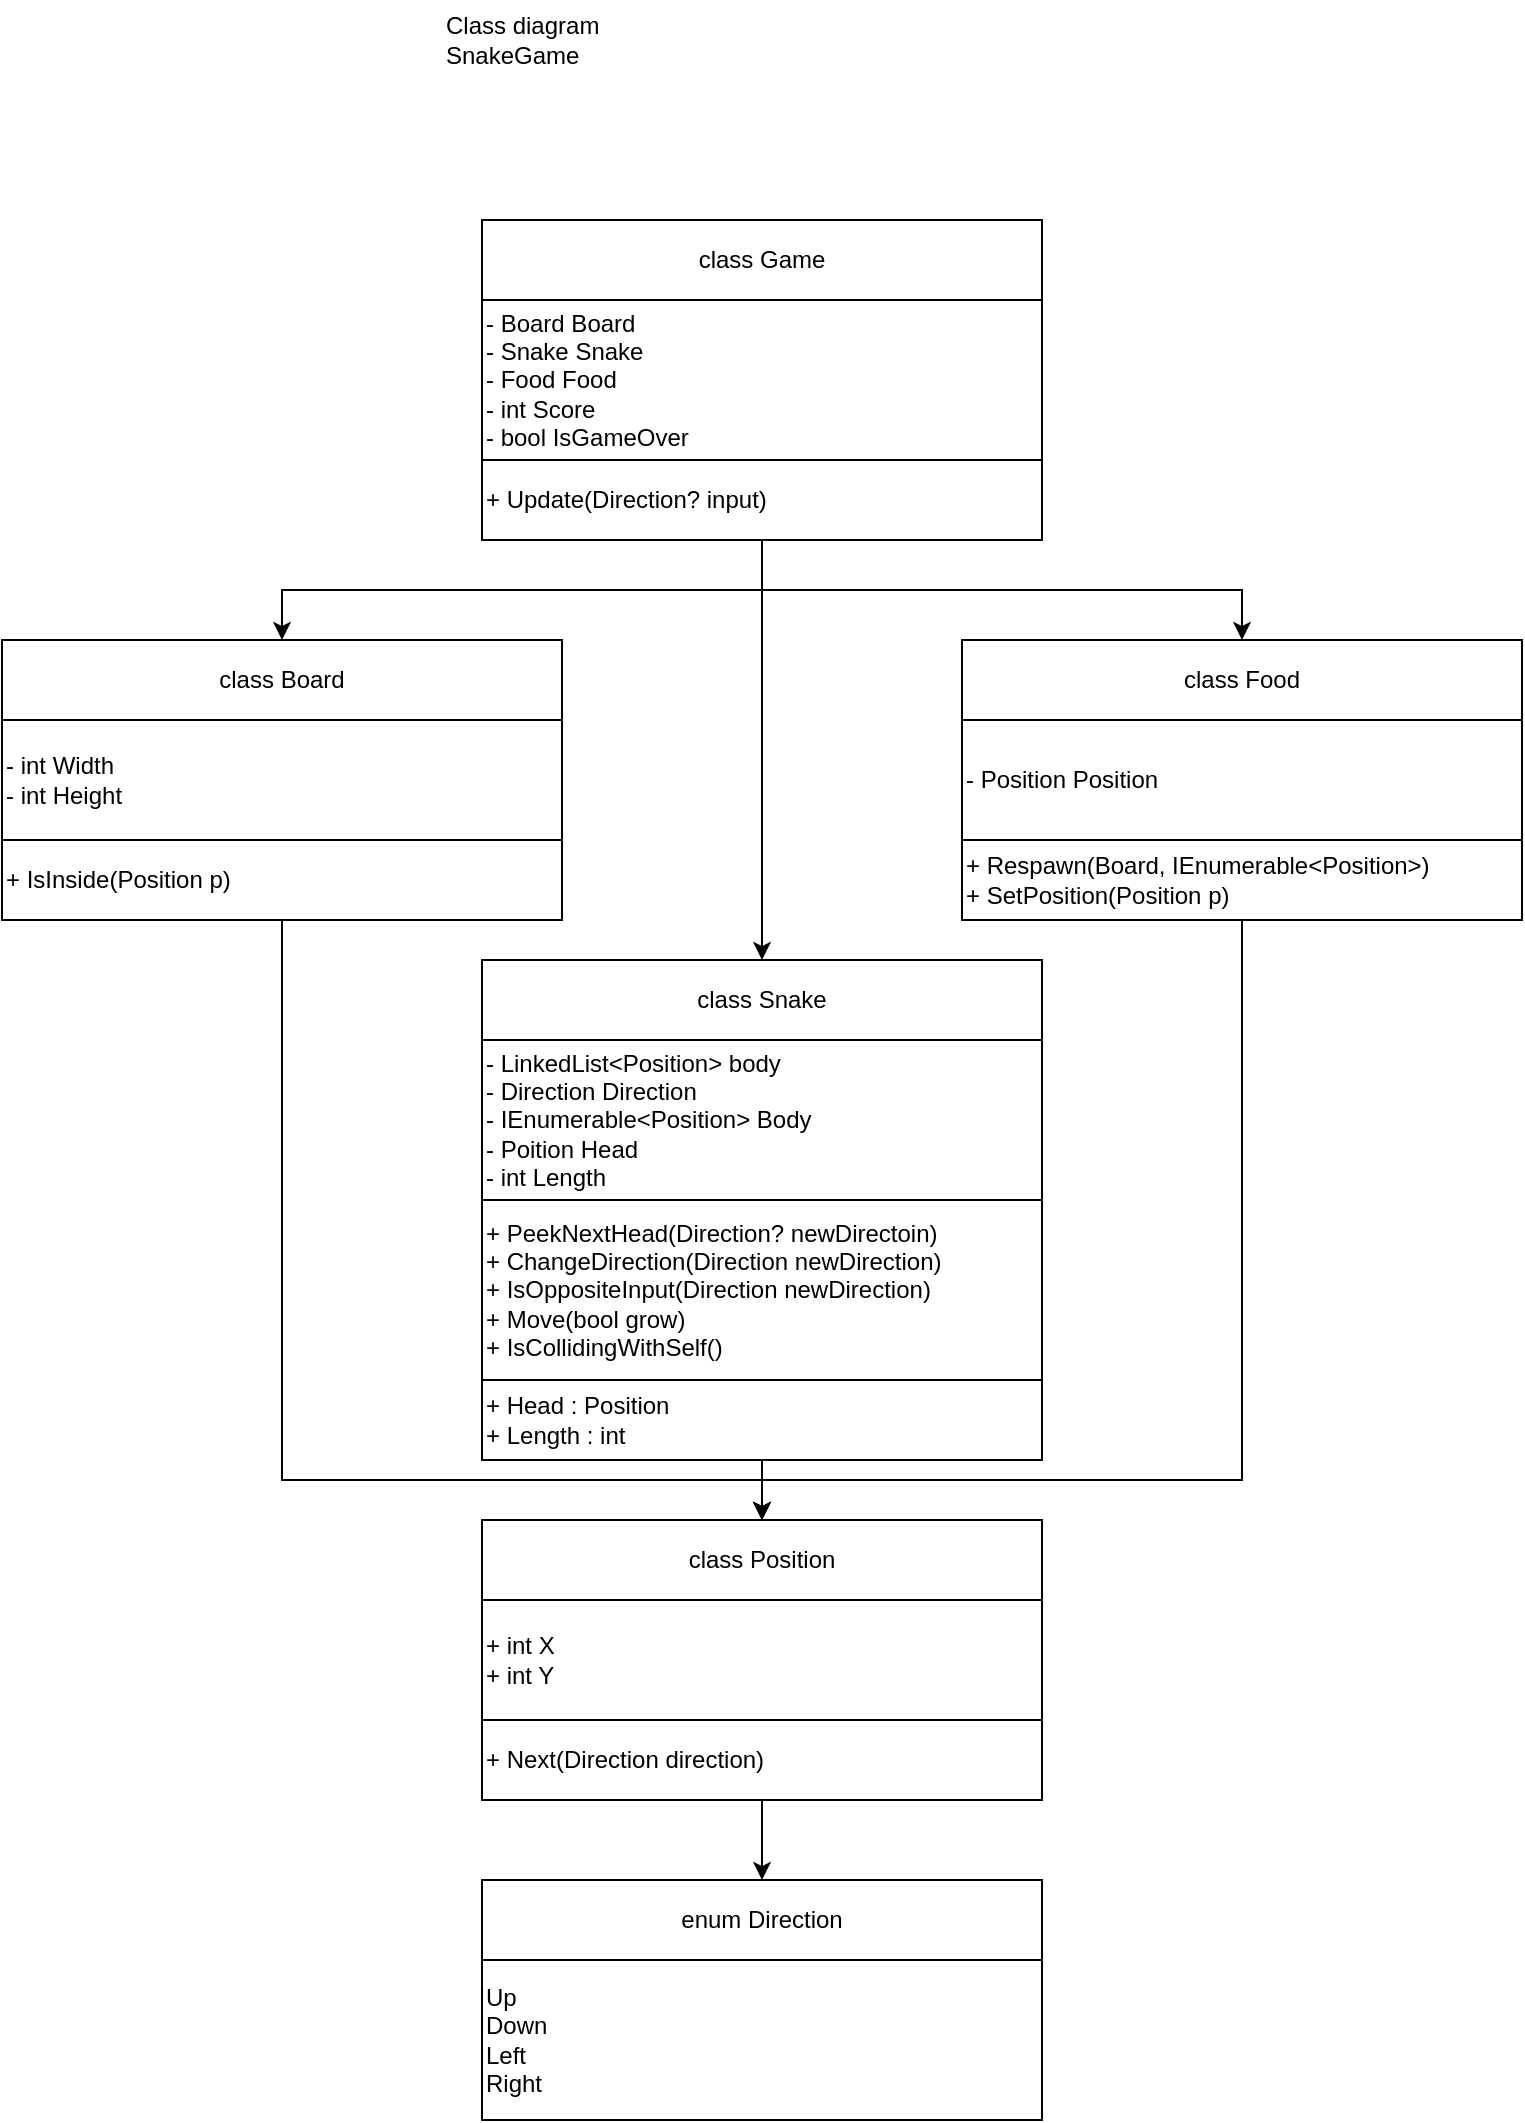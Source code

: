 <mxfile version="28.2.4">
  <diagram name="Seite-1" id="Xmixhs5TtLOZDrX23zL7">
    <mxGraphModel dx="1426" dy="785" grid="1" gridSize="10" guides="1" tooltips="1" connect="1" arrows="1" fold="1" page="1" pageScale="1" pageWidth="827" pageHeight="1169" math="0" shadow="0">
      <root>
        <mxCell id="0" />
        <mxCell id="1" parent="0" />
        <mxCell id="Bmr0XWKKT_xRf-sTaCQu-1" value="Class diagram&lt;div&gt;SnakeGame&lt;/div&gt;" style="text;html=1;align=left;verticalAlign=middle;whiteSpace=wrap;rounded=0;" parent="1" vertex="1">
          <mxGeometry x="260" y="40" width="320" height="40" as="geometry" />
        </mxCell>
        <mxCell id="Bmr0XWKKT_xRf-sTaCQu-2" value="class Game" style="rounded=0;whiteSpace=wrap;html=1;" parent="1" vertex="1">
          <mxGeometry x="280" y="150" width="280" height="40" as="geometry" />
        </mxCell>
        <mxCell id="Bmr0XWKKT_xRf-sTaCQu-3" value="- Board Board&lt;div&gt;- Snake Snake&lt;/div&gt;&lt;div&gt;- Food Food&lt;/div&gt;&lt;div&gt;- int Score&lt;/div&gt;&lt;div&gt;- bool IsGameOver&lt;/div&gt;" style="rounded=0;whiteSpace=wrap;html=1;align=left;" parent="1" vertex="1">
          <mxGeometry x="280" y="190" width="280" height="80" as="geometry" />
        </mxCell>
        <mxCell id="Bmr0XWKKT_xRf-sTaCQu-14" style="edgeStyle=orthogonalEdgeStyle;rounded=0;orthogonalLoop=1;jettySize=auto;html=1;entryX=0.5;entryY=0;entryDx=0;entryDy=0;" parent="1" source="Bmr0XWKKT_xRf-sTaCQu-4" target="Bmr0XWKKT_xRf-sTaCQu-11" edge="1">
          <mxGeometry relative="1" as="geometry" />
        </mxCell>
        <mxCell id="Bmr0XWKKT_xRf-sTaCQu-15" style="edgeStyle=orthogonalEdgeStyle;rounded=0;orthogonalLoop=1;jettySize=auto;html=1;entryX=0.5;entryY=0;entryDx=0;entryDy=0;" parent="1" source="Bmr0XWKKT_xRf-sTaCQu-4" target="Bmr0XWKKT_xRf-sTaCQu-5" edge="1">
          <mxGeometry relative="1" as="geometry" />
        </mxCell>
        <mxCell id="Bmr0XWKKT_xRf-sTaCQu-16" style="edgeStyle=orthogonalEdgeStyle;rounded=0;orthogonalLoop=1;jettySize=auto;html=1;entryX=0.5;entryY=0;entryDx=0;entryDy=0;" parent="1" source="Bmr0XWKKT_xRf-sTaCQu-4" target="Bmr0XWKKT_xRf-sTaCQu-8" edge="1">
          <mxGeometry relative="1" as="geometry" />
        </mxCell>
        <mxCell id="Bmr0XWKKT_xRf-sTaCQu-4" value="+ Update(Direction? input)" style="rounded=0;whiteSpace=wrap;html=1;align=left;" parent="1" vertex="1">
          <mxGeometry x="280" y="270" width="280" height="40" as="geometry" />
        </mxCell>
        <mxCell id="Bmr0XWKKT_xRf-sTaCQu-5" value="class Board" style="rounded=0;whiteSpace=wrap;html=1;" parent="1" vertex="1">
          <mxGeometry x="40" y="360" width="280" height="40" as="geometry" />
        </mxCell>
        <mxCell id="Bmr0XWKKT_xRf-sTaCQu-6" value="- int Width&lt;div&gt;- int Height&lt;/div&gt;" style="rounded=0;whiteSpace=wrap;html=1;align=left;" parent="1" vertex="1">
          <mxGeometry x="40" y="400" width="280" height="60" as="geometry" />
        </mxCell>
        <mxCell id="Bmr0XWKKT_xRf-sTaCQu-23" style="edgeStyle=orthogonalEdgeStyle;rounded=0;orthogonalLoop=1;jettySize=auto;html=1;entryX=0.5;entryY=0;entryDx=0;entryDy=0;" parent="1" source="Bmr0XWKKT_xRf-sTaCQu-7" target="Bmr0XWKKT_xRf-sTaCQu-18" edge="1">
          <mxGeometry relative="1" as="geometry">
            <Array as="points">
              <mxPoint x="180" y="780" />
              <mxPoint x="420" y="780" />
            </Array>
          </mxGeometry>
        </mxCell>
        <mxCell id="Bmr0XWKKT_xRf-sTaCQu-7" value="+ IsInside(Position p)" style="rounded=0;whiteSpace=wrap;html=1;align=left;" parent="1" vertex="1">
          <mxGeometry x="40" y="460" width="280" height="40" as="geometry" />
        </mxCell>
        <mxCell id="Bmr0XWKKT_xRf-sTaCQu-8" value="class Food" style="rounded=0;whiteSpace=wrap;html=1;" parent="1" vertex="1">
          <mxGeometry x="520" y="360" width="280" height="40" as="geometry" />
        </mxCell>
        <mxCell id="Bmr0XWKKT_xRf-sTaCQu-9" value="- Position Position" style="rounded=0;whiteSpace=wrap;html=1;align=left;" parent="1" vertex="1">
          <mxGeometry x="520" y="400" width="280" height="60" as="geometry" />
        </mxCell>
        <mxCell id="Bmr0XWKKT_xRf-sTaCQu-22" style="edgeStyle=orthogonalEdgeStyle;rounded=0;orthogonalLoop=1;jettySize=auto;html=1;entryX=0.5;entryY=0;entryDx=0;entryDy=0;" parent="1" source="Bmr0XWKKT_xRf-sTaCQu-10" target="Bmr0XWKKT_xRf-sTaCQu-18" edge="1">
          <mxGeometry relative="1" as="geometry">
            <Array as="points">
              <mxPoint x="660" y="780" />
              <mxPoint x="420" y="780" />
            </Array>
          </mxGeometry>
        </mxCell>
        <mxCell id="Bmr0XWKKT_xRf-sTaCQu-10" value="+ Respawn(Board, IEnumerable&amp;lt;Position&amp;gt;)&lt;div&gt;+ SetPosition(Position p)&lt;/div&gt;" style="rounded=0;whiteSpace=wrap;html=1;align=left;" parent="1" vertex="1">
          <mxGeometry x="520" y="460" width="280" height="40" as="geometry" />
        </mxCell>
        <mxCell id="Bmr0XWKKT_xRf-sTaCQu-11" value="class Snake" style="rounded=0;whiteSpace=wrap;html=1;" parent="1" vertex="1">
          <mxGeometry x="280" y="520" width="280" height="40" as="geometry" />
        </mxCell>
        <mxCell id="Bmr0XWKKT_xRf-sTaCQu-12" value="- LinkedList&amp;lt;Position&amp;gt; body&lt;div&gt;- Direction Direction&lt;/div&gt;&lt;div&gt;- IEnumerable&amp;lt;Position&amp;gt; Body&lt;/div&gt;&lt;div&gt;- Poition Head&lt;/div&gt;&lt;div&gt;- int Length&lt;/div&gt;" style="rounded=0;whiteSpace=wrap;html=1;align=left;" parent="1" vertex="1">
          <mxGeometry x="280" y="560" width="280" height="80" as="geometry" />
        </mxCell>
        <mxCell id="Bmr0XWKKT_xRf-sTaCQu-13" value="&lt;div&gt;+ PeekNextHead(Direction? newDirectoin)&lt;/div&gt;&lt;div&gt;+ ChangeDirection(Direction newDirection)&lt;/div&gt;&lt;div&gt;+ IsOppositeInput(Direction newDirection)&lt;/div&gt;&lt;div&gt;+ Move(bool grow)&lt;/div&gt;&lt;div&gt;+ IsCollidingWithSelf()&lt;/div&gt;" style="rounded=0;whiteSpace=wrap;html=1;align=left;" parent="1" vertex="1">
          <mxGeometry x="280" y="640" width="280" height="90" as="geometry" />
        </mxCell>
        <mxCell id="Bmr0XWKKT_xRf-sTaCQu-21" style="edgeStyle=orthogonalEdgeStyle;rounded=0;orthogonalLoop=1;jettySize=auto;html=1;entryX=0.5;entryY=0;entryDx=0;entryDy=0;" parent="1" source="Bmr0XWKKT_xRf-sTaCQu-17" target="Bmr0XWKKT_xRf-sTaCQu-18" edge="1">
          <mxGeometry relative="1" as="geometry" />
        </mxCell>
        <mxCell id="Bmr0XWKKT_xRf-sTaCQu-17" value="+ Head : Position&lt;div&gt;+ Length : int&lt;/div&gt;" style="rounded=0;whiteSpace=wrap;html=1;align=left;" parent="1" vertex="1">
          <mxGeometry x="280" y="730" width="280" height="40" as="geometry" />
        </mxCell>
        <mxCell id="Bmr0XWKKT_xRf-sTaCQu-18" value="class Position" style="rounded=0;whiteSpace=wrap;html=1;" parent="1" vertex="1">
          <mxGeometry x="280" y="800" width="280" height="40" as="geometry" />
        </mxCell>
        <mxCell id="Bmr0XWKKT_xRf-sTaCQu-19" value="+ int X&lt;div&gt;+ int Y&lt;/div&gt;" style="rounded=0;whiteSpace=wrap;html=1;align=left;" parent="1" vertex="1">
          <mxGeometry x="280" y="840" width="280" height="60" as="geometry" />
        </mxCell>
        <mxCell id="Bmr0XWKKT_xRf-sTaCQu-26" style="edgeStyle=orthogonalEdgeStyle;rounded=0;orthogonalLoop=1;jettySize=auto;html=1;" parent="1" source="Bmr0XWKKT_xRf-sTaCQu-20" target="Bmr0XWKKT_xRf-sTaCQu-24" edge="1">
          <mxGeometry relative="1" as="geometry" />
        </mxCell>
        <mxCell id="Bmr0XWKKT_xRf-sTaCQu-20" value="+ Next(Direction direction)" style="rounded=0;whiteSpace=wrap;html=1;align=left;" parent="1" vertex="1">
          <mxGeometry x="280" y="900" width="280" height="40" as="geometry" />
        </mxCell>
        <mxCell id="Bmr0XWKKT_xRf-sTaCQu-24" value="enum Direction" style="rounded=0;whiteSpace=wrap;html=1;" parent="1" vertex="1">
          <mxGeometry x="280" y="980" width="280" height="40" as="geometry" />
        </mxCell>
        <mxCell id="Bmr0XWKKT_xRf-sTaCQu-25" value="Up&lt;div&gt;Down&lt;/div&gt;&lt;div&gt;Left&lt;/div&gt;&lt;div&gt;Right&lt;/div&gt;" style="rounded=0;whiteSpace=wrap;html=1;align=left;" parent="1" vertex="1">
          <mxGeometry x="280" y="1020" width="280" height="80" as="geometry" />
        </mxCell>
      </root>
    </mxGraphModel>
  </diagram>
</mxfile>
